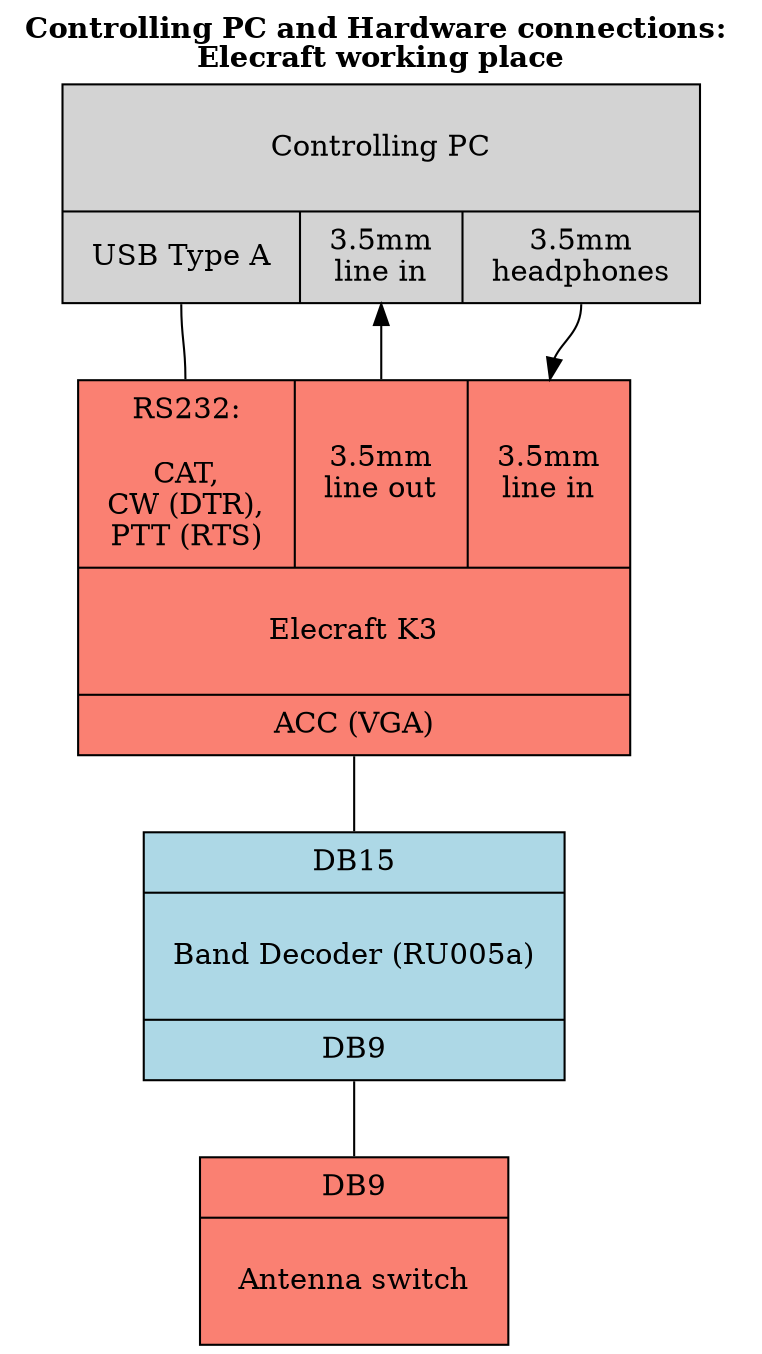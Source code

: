 digraph Arch {
    node [shape = rect, margin = "0.2,0.1"]
    edge [arrowhead = none]
    labelloc = top

    label = <<b>Controlling PC and Hardware connections: <br/>Elecraft working place</b>>

    pc [shape = record, style = filled, label = "{ \nControlling PC\n\r | { <usbA>USB Type A | <lineIn>3.5mm\nline in |<earph>3.5mm\nheadphones} }"]
//    headset [shape = record, label = "{ Normal PC Headset\nwith electret mic | <mic> mic | <earph> headphones }"]

    elecraft [shape = record, style = filled, fillcolor = salmon, label = "{ { <com>RS232:\n\nCAT,\nCW (DTR),\nPTT (RTS) | <lineOut>3.5mm\nline out | <lineIn>3.5mm\nline in } | \nElecraft K3\n\r | {<acc> ACC (VGA) } }"];

    ru005 [shape = record, style = filled, fillcolor = lightblue, label = "{<db15> DB15 | \nBand Decoder (RU005a)\n\r | <db9>DB9 }"]

    antennaSwitch [shape = record, style = filled, fillcolor = salmon, label = "{ <db9>DB9 | \n Antenna switch \n\r }"]

    ////////// TODO check audio connections

    pc: usbA -> elecraft: com
    pc: earph -> elecraft: lineIn [arrowhead = normal]
    elecraft: lineOut -> pc: lineIn [arrowhead = normal]
    elecraft: acc -> ru005: db15

//    headset: mic -> elecraft: micBack [arrowhead = normal]
//    headset: earph -> elecraft: earphBack [arrowhead = normal, dir = back]

    ru005: db9 -> antennaSwitch: db9

}
